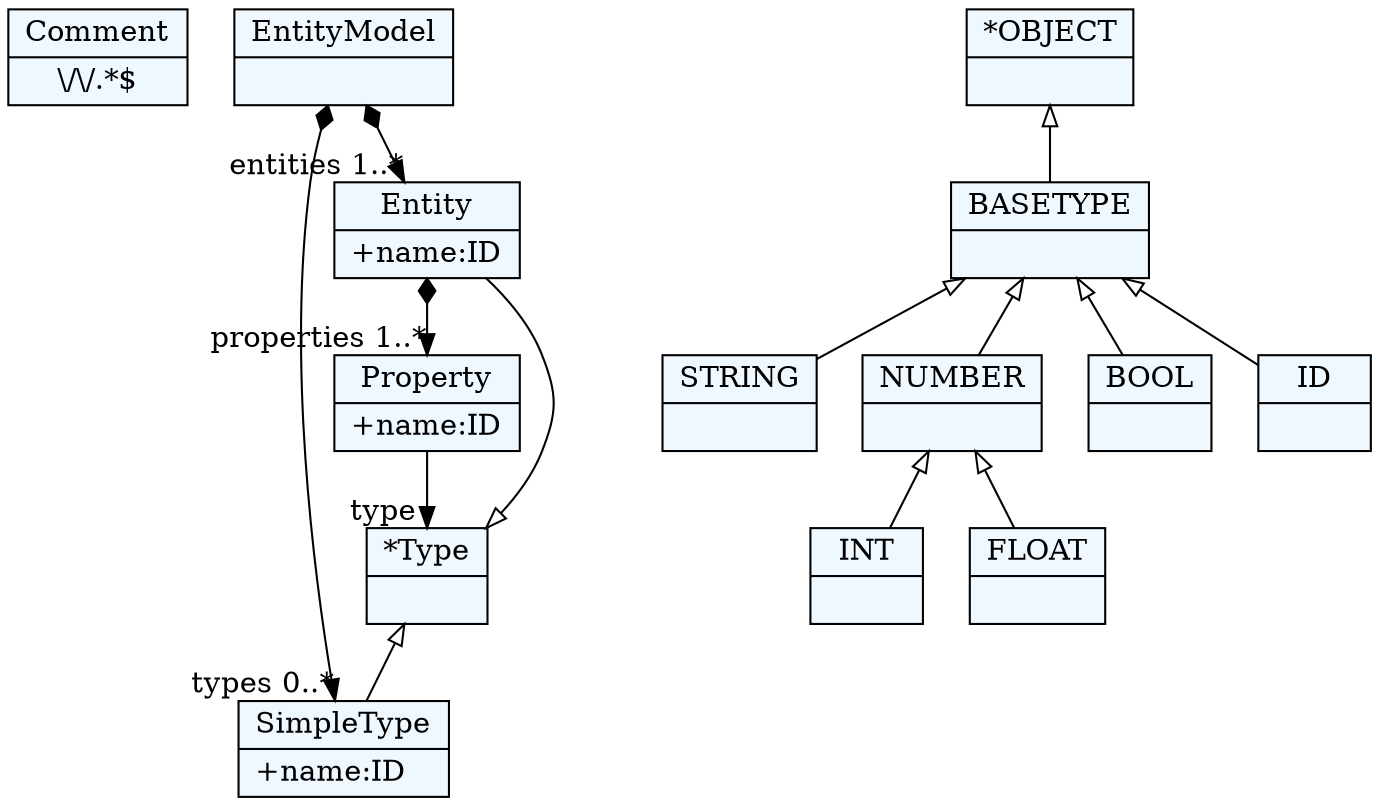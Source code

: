 
    digraph xtext {
    fontname = "Bitstream Vera Sans"
    fontsize = 8
    node[
        shape=record,
        style=filled,
        fillcolor=aliceblue
    ]
    nodesep = 0.3
    edge[dir=black,arrowtail=empty]


94273882907200[ label="{Comment|\\/\\/.*$}"]

94273880897024 -> 94273884360800[arrowtail=diamond, dir=both, headlabel="types 0..*"]
94273880897024 -> 94273884426112[arrowtail=diamond, dir=both, headlabel="entities 1..*"]
94273880897024[ label="{EntityModel|}"]

94273884360800[ label="{SimpleType|+name:ID\l}"]

94273884426112 -> 94273884580032[arrowtail=diamond, dir=both, headlabel="properties 1..*"]
94273884426112[ label="{Entity|+name:ID\l}"]

94273884580032 -> 94273884590512[headlabel="type "]
94273884580032[ label="{Property|+name:ID\l}"]

94273884590512[ label="{*Type|}"]
94273884590512 -> 94273884360800 [dir=back]
94273884590512 -> 94273884426112 [dir=back]

94273880925264[ label="{*OBJECT|}"]
94273880925264 -> 94273880919488 [dir=back]

94273884467152[ label="{STRING|}"]

94273880919488[ label="{BASETYPE|}"]
94273880919488 -> 94273880904032 [dir=back]
94273880919488 -> 94273884419008 [dir=back]
94273880919488 -> 94273883185856 [dir=back]
94273880919488 -> 94273884467152 [dir=back]

94273881761712[ label="{INT|}"]

94273880899040[ label="{FLOAT|}"]

94273880904032[ label="{NUMBER|}"]
94273880904032 -> 94273880899040 [dir=back]
94273880904032 -> 94273881761712 [dir=back]

94273884419008[ label="{BOOL|}"]

94273883185856[ label="{ID|}"]


}
